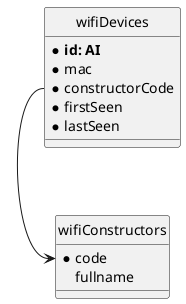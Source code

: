 @startuml db
hide circle

entity wifiConstructors {
  * code
  fullname
}

entity wifiDevices {
  * **id: AI**
  * mac
  * constructorCode
  * firstSeen
  * lastSeen
}

wifiDevices::constructorCode --> wifiConstructors::code



@enduml